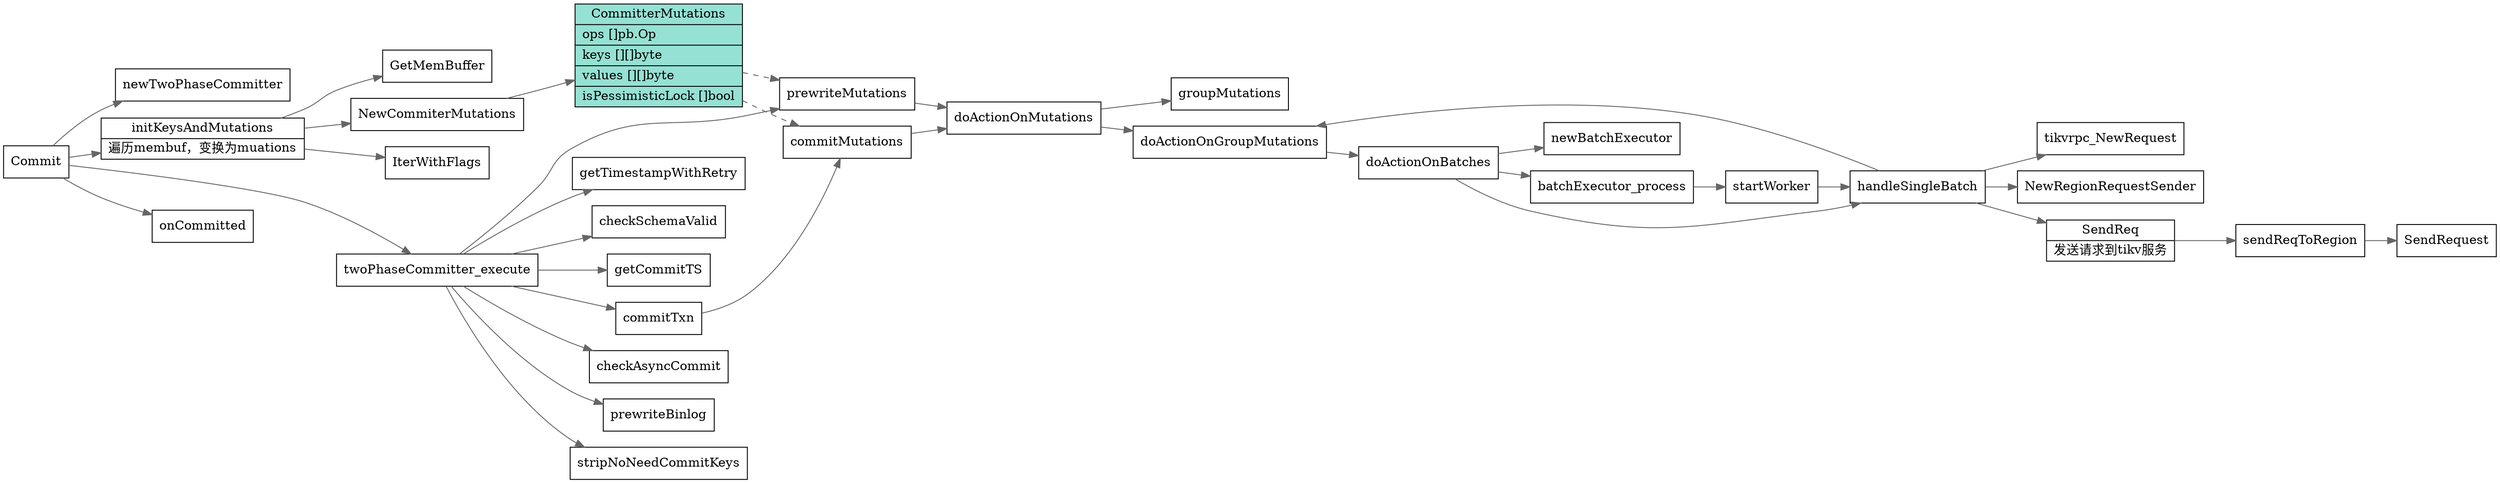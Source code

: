 digraph txn_commit {
  node[shape=box];
  edge[color=gray40];
  newrank=true;
  rankdir=LR;

  Commit -> {
    newTwoPhaseCommitter;
    initKeysAndMutations;
    twoPhaseCommitter_execute;
    onCommitted;
  }
  initKeysAndMutations[
    shape="record";
    label="{{
      initKeysAndMutations|
      遍历membuf，变换为muations\l
    }}";
  ];
  initKeysAndMutations -> {
    GetMemBuffer;
    NewCommiterMutations;
    IterWithFlags;
  }
  NewCommiterMutations -> CommitterMutations;
  CommitterMutations[
    shape="record";
    fillcolor="#95e1d3"
    style=filled;
    label="{{
      CommitterMutations|
	      ops               []pb.Op\l|
	      keys              [][]byte\l|
	      values            [][]byte\l|
	      isPessimisticLock []bool\l
    }}";
  ];
  twoPhaseCommitter_execute -> {
    checkAsyncCommit;
    prewriteBinlog;
    prewriteMutations;
    stripNoNeedCommitKeys;
    getTimestampWithRetry;
    checkSchemaValid;
    getCommitTS;
    commitTxn;
  }
  prewriteMutations -> doActionOnMutations
  CommitterMutations -> prewriteMutations[style=dashed];
  CommitterMutations -> commitMutations[style=dashed];
  commitTxn -> {
    commitMutations;
  }
  commitMutations -> doActionOnMutations;
  doActionOnMutations -> {
    groupMutations;
    doActionOnGroupMutations;
  }

  doActionOnGroupMutations -> doActionOnBatches;
  doActionOnBatches -> {
    handleSingleBatch;
    newBatchExecutor;
    batchExecutor_process;
  }
  batchExecutor_process -> startWorker -> handleSingleBatch;

  handleSingleBatch -> {
    tikvrpc_NewRequest;
    NewRegionRequestSender;
    SendReq;
    doActionOnGroupMutations;
  }
  SendReq[
    shape="record";
    label="{{
      SendReq|
      发送请求到tikv服务
    }}";
  ];
  SendReq -> sendReqToRegion -> SendRequest
}
